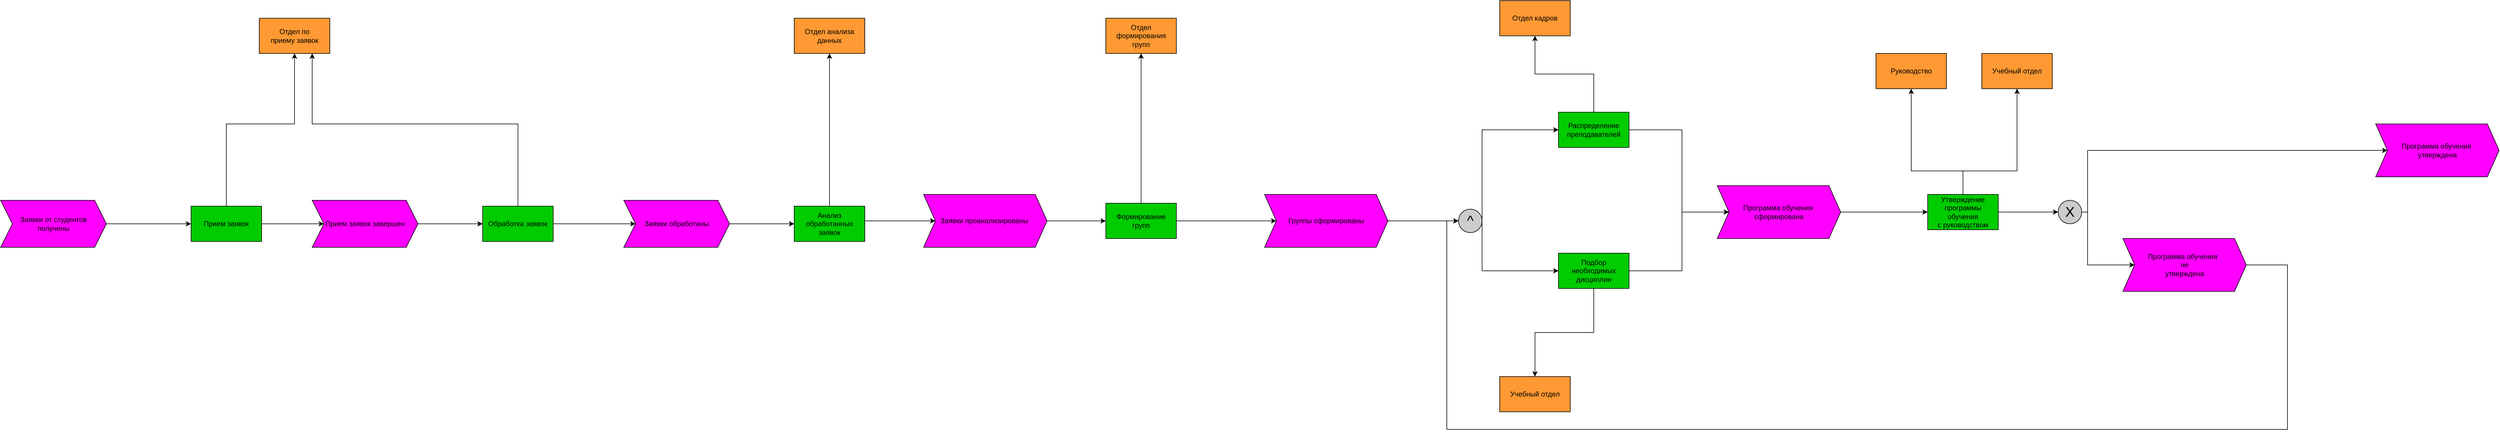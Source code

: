 <mxfile version="20.0.0" type="device"><diagram id="QZHD-PezPt38cUj__epa" name="EPC"><mxGraphModel dx="1278" dy="1744" grid="1" gridSize="10" guides="1" tooltips="1" connect="1" arrows="1" fold="1" page="1" pageScale="1" pageWidth="827" pageHeight="1169" math="0" shadow="0"><root><mxCell id="0"/><mxCell id="1" parent="0"/><mxCell id="Ni9cF-5x-ASoXgRLSQDU-1" style="edgeStyle=orthogonalEdgeStyle;rounded=0;orthogonalLoop=1;jettySize=auto;html=1;entryX=0;entryY=0.5;entryDx=0;entryDy=0;" edge="1" parent="1" source="Ni9cF-5x-ASoXgRLSQDU-2" target="Ni9cF-5x-ASoXgRLSQDU-4"><mxGeometry relative="1" as="geometry"><mxPoint x="300" y="200" as="targetPoint"/></mxGeometry></mxCell><mxCell id="Ni9cF-5x-ASoXgRLSQDU-2" value="Заявки от студентов&lt;br&gt;получены" style="shape=step;perimeter=stepPerimeter;whiteSpace=wrap;html=1;fixedSize=1;fillColor=#FF00FF;" vertex="1" parent="1"><mxGeometry x="30" y="170" width="180" height="80" as="geometry"/></mxCell><mxCell id="Ni9cF-5x-ASoXgRLSQDU-13" style="edgeStyle=orthogonalEdgeStyle;rounded=0;orthogonalLoop=1;jettySize=auto;html=1;entryX=0.5;entryY=1;entryDx=0;entryDy=0;" edge="1" parent="1" source="Ni9cF-5x-ASoXgRLSQDU-4" target="Ni9cF-5x-ASoXgRLSQDU-7"><mxGeometry relative="1" as="geometry"><Array as="points"><mxPoint x="414" y="40"/><mxPoint x="530" y="40"/></Array></mxGeometry></mxCell><mxCell id="Ni9cF-5x-ASoXgRLSQDU-15" value="" style="edgeStyle=orthogonalEdgeStyle;rounded=0;orthogonalLoop=1;jettySize=auto;html=1;entryX=0;entryY=0.5;entryDx=0;entryDy=0;" edge="1" parent="1" source="Ni9cF-5x-ASoXgRLSQDU-4" target="Ni9cF-5x-ASoXgRLSQDU-16"><mxGeometry relative="1" as="geometry"><mxPoint x="554" y="210" as="targetPoint"/></mxGeometry></mxCell><mxCell id="Ni9cF-5x-ASoXgRLSQDU-4" value="Прием заявок" style="rounded=0;whiteSpace=wrap;html=1;fillColor=#00CC00;" vertex="1" parent="1"><mxGeometry x="354" y="180" width="120" height="60" as="geometry"/></mxCell><mxCell id="Ni9cF-5x-ASoXgRLSQDU-7" value="Отдел по&lt;br&gt;приему заявок" style="rounded=0;whiteSpace=wrap;html=1;fillColor=#FF9933;" vertex="1" parent="1"><mxGeometry x="470" y="-140" width="120" height="60" as="geometry"/></mxCell><mxCell id="Ni9cF-5x-ASoXgRLSQDU-18" style="edgeStyle=orthogonalEdgeStyle;rounded=0;orthogonalLoop=1;jettySize=auto;html=1;entryX=0;entryY=0.5;entryDx=0;entryDy=0;" edge="1" parent="1" source="Ni9cF-5x-ASoXgRLSQDU-16" target="Ni9cF-5x-ASoXgRLSQDU-17"><mxGeometry relative="1" as="geometry"/></mxCell><mxCell id="Ni9cF-5x-ASoXgRLSQDU-16" value="Прием заявок завершен" style="shape=step;perimeter=stepPerimeter;whiteSpace=wrap;html=1;fixedSize=1;fillColor=#FF00FF;" vertex="1" parent="1"><mxGeometry x="560" y="170" width="180" height="80" as="geometry"/></mxCell><mxCell id="Ni9cF-5x-ASoXgRLSQDU-20" style="edgeStyle=orthogonalEdgeStyle;rounded=0;orthogonalLoop=1;jettySize=auto;html=1;entryX=0.75;entryY=1;entryDx=0;entryDy=0;" edge="1" parent="1" source="Ni9cF-5x-ASoXgRLSQDU-17" target="Ni9cF-5x-ASoXgRLSQDU-7"><mxGeometry relative="1" as="geometry"><mxPoint x="620" y="-40" as="targetPoint"/><Array as="points"><mxPoint x="910" y="40"/><mxPoint x="560" y="40"/></Array></mxGeometry></mxCell><mxCell id="Ni9cF-5x-ASoXgRLSQDU-22" style="edgeStyle=orthogonalEdgeStyle;rounded=0;orthogonalLoop=1;jettySize=auto;html=1;entryX=0;entryY=0.5;entryDx=0;entryDy=0;" edge="1" parent="1" source="Ni9cF-5x-ASoXgRLSQDU-17" target="Ni9cF-5x-ASoXgRLSQDU-21"><mxGeometry relative="1" as="geometry"/></mxCell><mxCell id="Ni9cF-5x-ASoXgRLSQDU-17" value="Обработка заявок" style="rounded=0;whiteSpace=wrap;html=1;fillColor=#00CC00;" vertex="1" parent="1"><mxGeometry x="850" y="180" width="120" height="60" as="geometry"/></mxCell><mxCell id="Ni9cF-5x-ASoXgRLSQDU-24" value="" style="edgeStyle=orthogonalEdgeStyle;rounded=0;orthogonalLoop=1;jettySize=auto;html=1;" edge="1" parent="1" source="Ni9cF-5x-ASoXgRLSQDU-21" target="Ni9cF-5x-ASoXgRLSQDU-23"><mxGeometry relative="1" as="geometry"/></mxCell><mxCell id="Ni9cF-5x-ASoXgRLSQDU-21" value="Заявки обработаны" style="shape=step;perimeter=stepPerimeter;whiteSpace=wrap;html=1;fixedSize=1;fillColor=#FF00FF;" vertex="1" parent="1"><mxGeometry x="1090" y="170" width="180" height="80" as="geometry"/></mxCell><mxCell id="Ni9cF-5x-ASoXgRLSQDU-27" style="edgeStyle=orthogonalEdgeStyle;rounded=0;orthogonalLoop=1;jettySize=auto;html=1;" edge="1" parent="1" source="Ni9cF-5x-ASoXgRLSQDU-23" target="Ni9cF-5x-ASoXgRLSQDU-26"><mxGeometry relative="1" as="geometry"/></mxCell><mxCell id="Ni9cF-5x-ASoXgRLSQDU-28" value="" style="edgeStyle=orthogonalEdgeStyle;rounded=0;orthogonalLoop=1;jettySize=auto;html=1;" edge="1" parent="1" source="Ni9cF-5x-ASoXgRLSQDU-23" target="Ni9cF-5x-ASoXgRLSQDU-25"><mxGeometry relative="1" as="geometry"><Array as="points"><mxPoint x="1530" y="205"/><mxPoint x="1530" y="205"/></Array></mxGeometry></mxCell><mxCell id="Ni9cF-5x-ASoXgRLSQDU-23" value="Анализ обработанных заявок" style="rounded=0;whiteSpace=wrap;html=1;fillColor=#00CC00;" vertex="1" parent="1"><mxGeometry x="1380" y="180" width="120" height="60" as="geometry"/></mxCell><mxCell id="Ni9cF-5x-ASoXgRLSQDU-30" style="edgeStyle=orthogonalEdgeStyle;rounded=0;orthogonalLoop=1;jettySize=auto;html=1;" edge="1" parent="1" source="Ni9cF-5x-ASoXgRLSQDU-25" target="Ni9cF-5x-ASoXgRLSQDU-29"><mxGeometry relative="1" as="geometry"/></mxCell><mxCell id="Ni9cF-5x-ASoXgRLSQDU-25" value="Заявки проанализированы&amp;nbsp;" style="shape=step;perimeter=stepPerimeter;whiteSpace=wrap;html=1;fixedSize=1;fillColor=#FF00FF;" vertex="1" parent="1"><mxGeometry x="1600" y="160" width="210" height="90" as="geometry"/></mxCell><mxCell id="Ni9cF-5x-ASoXgRLSQDU-26" value="Отдел анализа&lt;br&gt;данных" style="rounded=0;whiteSpace=wrap;html=1;fillColor=#FF9933;" vertex="1" parent="1"><mxGeometry x="1380" y="-140" width="120" height="60" as="geometry"/></mxCell><mxCell id="Ni9cF-5x-ASoXgRLSQDU-32" style="edgeStyle=orthogonalEdgeStyle;rounded=0;orthogonalLoop=1;jettySize=auto;html=1;entryX=0.5;entryY=1;entryDx=0;entryDy=0;" edge="1" parent="1" source="Ni9cF-5x-ASoXgRLSQDU-29" target="Ni9cF-5x-ASoXgRLSQDU-31"><mxGeometry relative="1" as="geometry"/></mxCell><mxCell id="Ni9cF-5x-ASoXgRLSQDU-34" style="edgeStyle=orthogonalEdgeStyle;rounded=0;orthogonalLoop=1;jettySize=auto;html=1;" edge="1" parent="1" source="Ni9cF-5x-ASoXgRLSQDU-29" target="Ni9cF-5x-ASoXgRLSQDU-33"><mxGeometry relative="1" as="geometry"/></mxCell><mxCell id="Ni9cF-5x-ASoXgRLSQDU-29" value="Формирование&lt;br&gt;групп" style="rounded=0;whiteSpace=wrap;html=1;fillColor=#00CC00;" vertex="1" parent="1"><mxGeometry x="1910" y="175" width="120" height="60" as="geometry"/></mxCell><mxCell id="Ni9cF-5x-ASoXgRLSQDU-31" value="Отдел формирования&lt;br&gt;групп" style="rounded=0;whiteSpace=wrap;html=1;fillColor=#FF9933;" vertex="1" parent="1"><mxGeometry x="1910" y="-140" width="120" height="60" as="geometry"/></mxCell><mxCell id="Ni9cF-5x-ASoXgRLSQDU-43" style="edgeStyle=orthogonalEdgeStyle;rounded=0;orthogonalLoop=1;jettySize=auto;html=1;" edge="1" parent="1" source="Ni9cF-5x-ASoXgRLSQDU-33" target="Ni9cF-5x-ASoXgRLSQDU-42"><mxGeometry relative="1" as="geometry"/></mxCell><mxCell id="Ni9cF-5x-ASoXgRLSQDU-33" value="Группы сформированы" style="shape=step;perimeter=stepPerimeter;whiteSpace=wrap;html=1;fixedSize=1;fillColor=#FF00FF;" vertex="1" parent="1"><mxGeometry x="2180" y="160" width="210" height="90" as="geometry"/></mxCell><mxCell id="Ni9cF-5x-ASoXgRLSQDU-41" style="edgeStyle=orthogonalEdgeStyle;rounded=0;orthogonalLoop=1;jettySize=auto;html=1;entryX=0.5;entryY=1;entryDx=0;entryDy=0;" edge="1" parent="1" source="Ni9cF-5x-ASoXgRLSQDU-36" target="Ni9cF-5x-ASoXgRLSQDU-40"><mxGeometry relative="1" as="geometry"/></mxCell><mxCell id="Ni9cF-5x-ASoXgRLSQDU-46" style="edgeStyle=orthogonalEdgeStyle;rounded=0;orthogonalLoop=1;jettySize=auto;html=1;entryX=0;entryY=0.5;entryDx=0;entryDy=0;" edge="1" parent="1" source="Ni9cF-5x-ASoXgRLSQDU-36" target="Ni9cF-5x-ASoXgRLSQDU-48"><mxGeometry relative="1" as="geometry"><mxPoint x="2920" y="190" as="targetPoint"/><Array as="points"><mxPoint x="2890" y="50"/><mxPoint x="2890" y="190"/></Array></mxGeometry></mxCell><mxCell id="Ni9cF-5x-ASoXgRLSQDU-36" value="Распределение&lt;br&gt;преподавателей" style="rounded=0;whiteSpace=wrap;html=1;fillColor=#00CC00;" vertex="1" parent="1"><mxGeometry x="2680" y="20" width="120" height="60" as="geometry"/></mxCell><mxCell id="Ni9cF-5x-ASoXgRLSQDU-39" style="edgeStyle=orthogonalEdgeStyle;rounded=0;orthogonalLoop=1;jettySize=auto;html=1;" edge="1" parent="1" source="Ni9cF-5x-ASoXgRLSQDU-37" target="Ni9cF-5x-ASoXgRLSQDU-38"><mxGeometry relative="1" as="geometry"/></mxCell><mxCell id="Ni9cF-5x-ASoXgRLSQDU-47" style="edgeStyle=orthogonalEdgeStyle;rounded=0;orthogonalLoop=1;jettySize=auto;html=1;entryX=0;entryY=0.5;entryDx=0;entryDy=0;" edge="1" parent="1" source="Ni9cF-5x-ASoXgRLSQDU-37" target="Ni9cF-5x-ASoXgRLSQDU-48"><mxGeometry relative="1" as="geometry"><mxPoint x="2920" y="200" as="targetPoint"/><Array as="points"><mxPoint x="2890" y="290"/><mxPoint x="2890" y="190"/></Array></mxGeometry></mxCell><mxCell id="Ni9cF-5x-ASoXgRLSQDU-37" value="Подбор необходимых&lt;br&gt;дисциплин" style="rounded=0;whiteSpace=wrap;html=1;fillColor=#00CC00;" vertex="1" parent="1"><mxGeometry x="2680" y="260" width="120" height="60" as="geometry"/></mxCell><mxCell id="Ni9cF-5x-ASoXgRLSQDU-38" value="Учебный отдел" style="rounded=0;whiteSpace=wrap;html=1;fillColor=#FF9933;" vertex="1" parent="1"><mxGeometry x="2580" y="470" width="120" height="60" as="geometry"/></mxCell><mxCell id="Ni9cF-5x-ASoXgRLSQDU-40" value="Отдел кадров" style="rounded=0;whiteSpace=wrap;html=1;fillColor=#FF9933;" vertex="1" parent="1"><mxGeometry x="2580" y="-170" width="120" height="60" as="geometry"/></mxCell><mxCell id="Ni9cF-5x-ASoXgRLSQDU-44" style="edgeStyle=orthogonalEdgeStyle;rounded=0;orthogonalLoop=1;jettySize=auto;html=1;entryX=0;entryY=0.5;entryDx=0;entryDy=0;" edge="1" parent="1" source="Ni9cF-5x-ASoXgRLSQDU-42" target="Ni9cF-5x-ASoXgRLSQDU-36"><mxGeometry relative="1" as="geometry"><mxPoint x="2560" y="30" as="targetPoint"/><Array as="points"><mxPoint x="2550" y="205"/><mxPoint x="2550" y="50"/></Array></mxGeometry></mxCell><mxCell id="Ni9cF-5x-ASoXgRLSQDU-45" style="edgeStyle=orthogonalEdgeStyle;rounded=0;orthogonalLoop=1;jettySize=auto;html=1;" edge="1" parent="1" source="Ni9cF-5x-ASoXgRLSQDU-42" target="Ni9cF-5x-ASoXgRLSQDU-37"><mxGeometry relative="1" as="geometry"><mxPoint x="2600" y="290" as="targetPoint"/><Array as="points"><mxPoint x="2550" y="205"/><mxPoint x="2550" y="290"/></Array></mxGeometry></mxCell><mxCell id="Ni9cF-5x-ASoXgRLSQDU-42" value="&lt;font style=&quot;font-size: 24px&quot;&gt;^&lt;/font&gt;" style="ellipse;whiteSpace=wrap;html=1;aspect=fixed;fillColor=#CCCCCC;" vertex="1" parent="1"><mxGeometry x="2510" y="185" width="40" height="40" as="geometry"/></mxCell><mxCell id="Ni9cF-5x-ASoXgRLSQDU-50" style="edgeStyle=orthogonalEdgeStyle;rounded=0;orthogonalLoop=1;jettySize=auto;html=1;" edge="1" parent="1" source="Ni9cF-5x-ASoXgRLSQDU-48" target="Ni9cF-5x-ASoXgRLSQDU-49"><mxGeometry relative="1" as="geometry"/></mxCell><mxCell id="Ni9cF-5x-ASoXgRLSQDU-48" value="Программа обучения&amp;nbsp;&lt;br&gt;сформирована" style="shape=step;perimeter=stepPerimeter;whiteSpace=wrap;html=1;fixedSize=1;fillColor=#FF00FF;" vertex="1" parent="1"><mxGeometry x="2950" y="145" width="210" height="90" as="geometry"/></mxCell><mxCell id="Ni9cF-5x-ASoXgRLSQDU-52" style="edgeStyle=orthogonalEdgeStyle;rounded=0;orthogonalLoop=1;jettySize=auto;html=1;" edge="1" parent="1" source="Ni9cF-5x-ASoXgRLSQDU-49" target="Ni9cF-5x-ASoXgRLSQDU-51"><mxGeometry relative="1" as="geometry"><Array as="points"><mxPoint x="3368" y="120"/><mxPoint x="3280" y="120"/></Array></mxGeometry></mxCell><mxCell id="Ni9cF-5x-ASoXgRLSQDU-57" style="edgeStyle=orthogonalEdgeStyle;rounded=0;orthogonalLoop=1;jettySize=auto;html=1;entryX=0.5;entryY=1;entryDx=0;entryDy=0;" edge="1" parent="1" source="Ni9cF-5x-ASoXgRLSQDU-49" target="Ni9cF-5x-ASoXgRLSQDU-55"><mxGeometry relative="1" as="geometry"><mxPoint x="3420" y="50" as="targetPoint"/><Array as="points"><mxPoint x="3368" y="120"/><mxPoint x="3460" y="120"/><mxPoint x="3460" y="-20"/></Array></mxGeometry></mxCell><mxCell id="Ni9cF-5x-ASoXgRLSQDU-61" style="edgeStyle=orthogonalEdgeStyle;rounded=0;orthogonalLoop=1;jettySize=auto;html=1;entryX=0;entryY=0.5;entryDx=0;entryDy=0;" edge="1" parent="1" source="Ni9cF-5x-ASoXgRLSQDU-49" target="Ni9cF-5x-ASoXgRLSQDU-59"><mxGeometry relative="1" as="geometry"/></mxCell><mxCell id="Ni9cF-5x-ASoXgRLSQDU-49" value="Утверждение программы обучения&lt;br&gt;с руководством" style="rounded=0;whiteSpace=wrap;html=1;fillColor=#00CC00;" vertex="1" parent="1"><mxGeometry x="3308" y="160" width="120" height="60" as="geometry"/></mxCell><mxCell id="Ni9cF-5x-ASoXgRLSQDU-51" value="Руководство" style="rounded=0;whiteSpace=wrap;html=1;fillColor=#FF9933;" vertex="1" parent="1"><mxGeometry x="3220" y="-80" width="120" height="60" as="geometry"/></mxCell><mxCell id="Ni9cF-5x-ASoXgRLSQDU-54" value="Программа обучения&amp;nbsp;&lt;br&gt;утверждена" style="shape=step;perimeter=stepPerimeter;whiteSpace=wrap;html=1;fixedSize=1;fillColor=#FF00FF;" vertex="1" parent="1"><mxGeometry x="4070" y="40" width="210" height="90" as="geometry"/></mxCell><mxCell id="Ni9cF-5x-ASoXgRLSQDU-55" value="Учебный отдел" style="rounded=0;whiteSpace=wrap;html=1;fillColor=#FF9933;" vertex="1" parent="1"><mxGeometry x="3400" y="-80" width="120" height="60" as="geometry"/></mxCell><mxCell id="Ni9cF-5x-ASoXgRLSQDU-63" style="edgeStyle=orthogonalEdgeStyle;rounded=0;orthogonalLoop=1;jettySize=auto;html=1;entryX=0;entryY=0.5;entryDx=0;entryDy=0;" edge="1" parent="1" source="Ni9cF-5x-ASoXgRLSQDU-59" target="Ni9cF-5x-ASoXgRLSQDU-54"><mxGeometry relative="1" as="geometry"><mxPoint x="3590" y="80" as="targetPoint"/><Array as="points"><mxPoint x="3580" y="190"/><mxPoint x="3580" y="85"/></Array></mxGeometry></mxCell><mxCell id="Ni9cF-5x-ASoXgRLSQDU-64" style="edgeStyle=orthogonalEdgeStyle;rounded=0;orthogonalLoop=1;jettySize=auto;html=1;" edge="1" parent="1" source="Ni9cF-5x-ASoXgRLSQDU-59" target="Ni9cF-5x-ASoXgRLSQDU-62"><mxGeometry relative="1" as="geometry"><mxPoint x="3590" y="280" as="targetPoint"/><Array as="points"><mxPoint x="3580" y="190"/><mxPoint x="3580" y="280"/></Array></mxGeometry></mxCell><mxCell id="Ni9cF-5x-ASoXgRLSQDU-59" value="&lt;span style=&quot;font-size: 24px&quot;&gt;X&lt;/span&gt;" style="ellipse;whiteSpace=wrap;html=1;aspect=fixed;fillColor=#CCCCCC;" vertex="1" parent="1"><mxGeometry x="3530" y="170" width="40" height="40" as="geometry"/></mxCell><mxCell id="Ni9cF-5x-ASoXgRLSQDU-65" style="edgeStyle=orthogonalEdgeStyle;rounded=0;orthogonalLoop=1;jettySize=auto;html=1;entryX=0;entryY=0.5;entryDx=0;entryDy=0;" edge="1" parent="1" source="Ni9cF-5x-ASoXgRLSQDU-62" target="Ni9cF-5x-ASoXgRLSQDU-42"><mxGeometry relative="1" as="geometry"><mxPoint x="2510" y="250" as="targetPoint"/><Array as="points"><mxPoint x="3920" y="280"/><mxPoint x="3920" y="560"/><mxPoint x="2490" y="560"/><mxPoint x="2490" y="205"/></Array></mxGeometry></mxCell><mxCell id="Ni9cF-5x-ASoXgRLSQDU-62" value="Программа обучения&amp;nbsp;&amp;nbsp;&lt;br&gt;не&lt;br&gt;утверждена" style="shape=step;perimeter=stepPerimeter;whiteSpace=wrap;html=1;fixedSize=1;fillColor=#FF00FF;" vertex="1" parent="1"><mxGeometry x="3640" y="235" width="210" height="90" as="geometry"/></mxCell></root></mxGraphModel></diagram></mxfile>